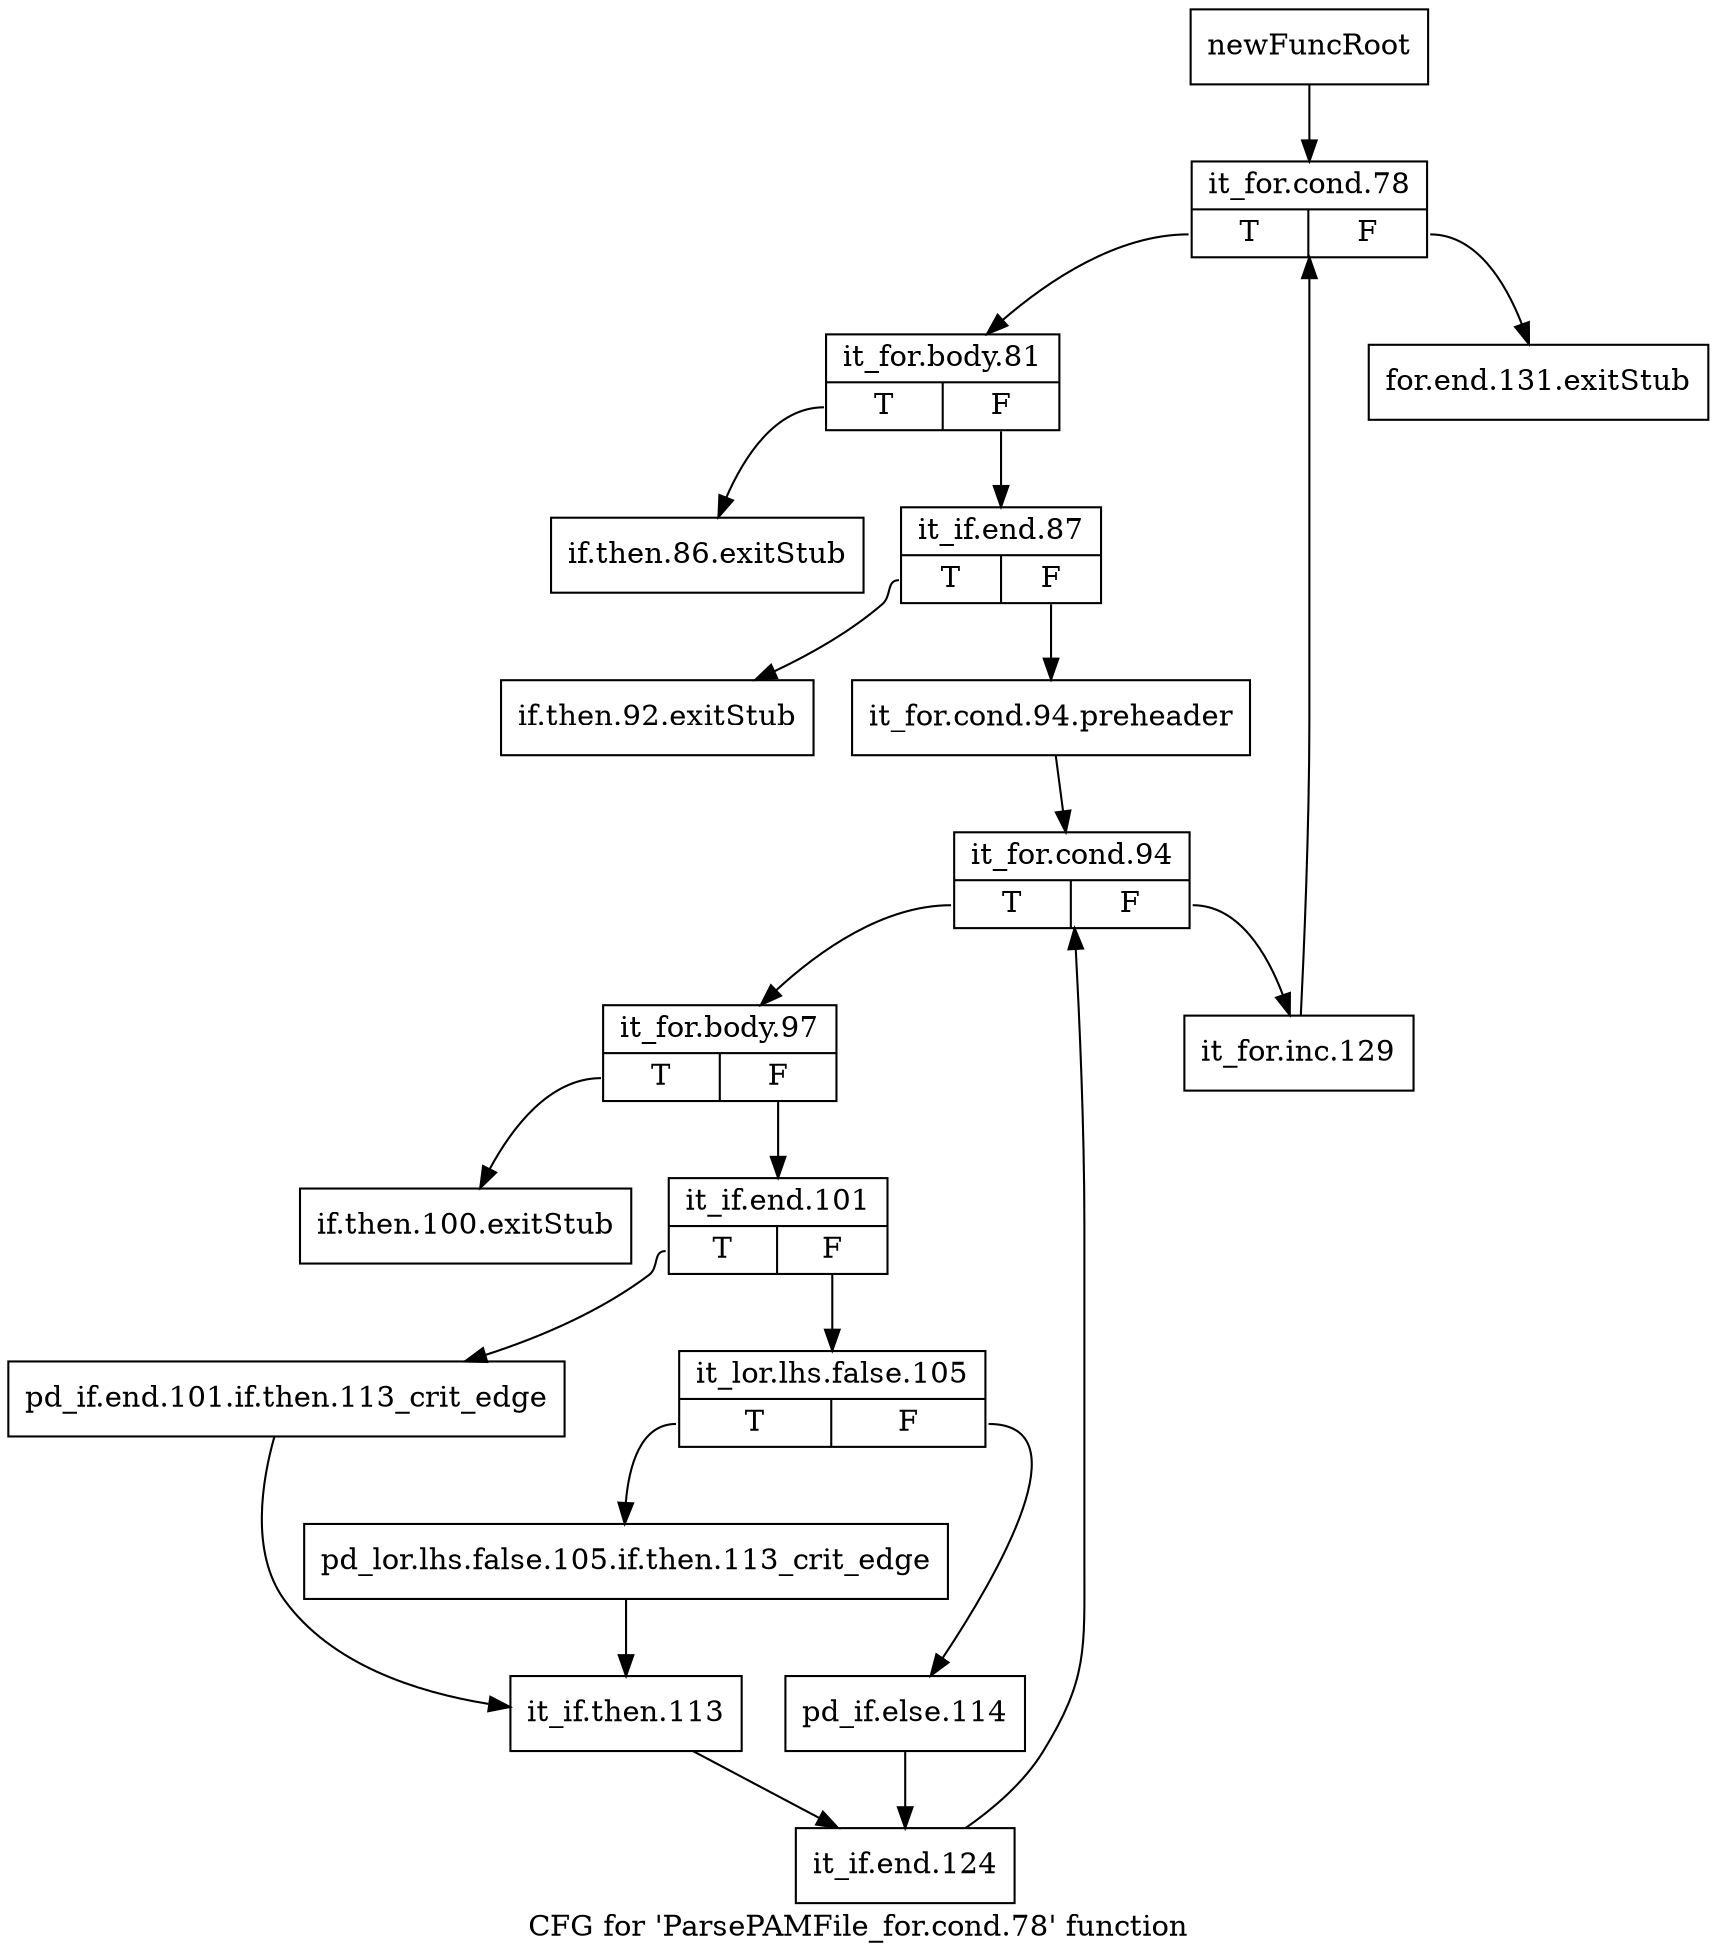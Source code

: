 digraph "CFG for 'ParsePAMFile_for.cond.78' function" {
	label="CFG for 'ParsePAMFile_for.cond.78' function";

	Node0x33000f0 [shape=record,label="{newFuncRoot}"];
	Node0x33000f0 -> Node0x3300280;
	Node0x3300140 [shape=record,label="{for.end.131.exitStub}"];
	Node0x3300190 [shape=record,label="{if.then.86.exitStub}"];
	Node0x33001e0 [shape=record,label="{if.then.92.exitStub}"];
	Node0x3300230 [shape=record,label="{if.then.100.exitStub}"];
	Node0x3300280 [shape=record,label="{it_for.cond.78|{<s0>T|<s1>F}}"];
	Node0x3300280:s0 -> Node0x33002d0;
	Node0x3300280:s1 -> Node0x3300140;
	Node0x33002d0 [shape=record,label="{it_for.body.81|{<s0>T|<s1>F}}"];
	Node0x33002d0:s0 -> Node0x3300190;
	Node0x33002d0:s1 -> Node0x3300320;
	Node0x3300320 [shape=record,label="{it_if.end.87|{<s0>T|<s1>F}}"];
	Node0x3300320:s0 -> Node0x33001e0;
	Node0x3300320:s1 -> Node0x3300370;
	Node0x3300370 [shape=record,label="{it_for.cond.94.preheader}"];
	Node0x3300370 -> Node0x33003c0;
	Node0x33003c0 [shape=record,label="{it_for.cond.94|{<s0>T|<s1>F}}"];
	Node0x33003c0:s0 -> Node0x3300460;
	Node0x33003c0:s1 -> Node0x3300410;
	Node0x3300410 [shape=record,label="{it_for.inc.129}"];
	Node0x3300410 -> Node0x3300280;
	Node0x3300460 [shape=record,label="{it_for.body.97|{<s0>T|<s1>F}}"];
	Node0x3300460:s0 -> Node0x3300230;
	Node0x3300460:s1 -> Node0x33004b0;
	Node0x33004b0 [shape=record,label="{it_if.end.101|{<s0>T|<s1>F}}"];
	Node0x33004b0:s0 -> Node0x33005f0;
	Node0x33004b0:s1 -> Node0x3300500;
	Node0x3300500 [shape=record,label="{it_lor.lhs.false.105|{<s0>T|<s1>F}}"];
	Node0x3300500:s0 -> Node0x33005a0;
	Node0x3300500:s1 -> Node0x3300550;
	Node0x3300550 [shape=record,label="{pd_if.else.114}"];
	Node0x3300550 -> Node0x3300690;
	Node0x33005a0 [shape=record,label="{pd_lor.lhs.false.105.if.then.113_crit_edge}"];
	Node0x33005a0 -> Node0x3300640;
	Node0x33005f0 [shape=record,label="{pd_if.end.101.if.then.113_crit_edge}"];
	Node0x33005f0 -> Node0x3300640;
	Node0x3300640 [shape=record,label="{it_if.then.113}"];
	Node0x3300640 -> Node0x3300690;
	Node0x3300690 [shape=record,label="{it_if.end.124}"];
	Node0x3300690 -> Node0x33003c0;
}
